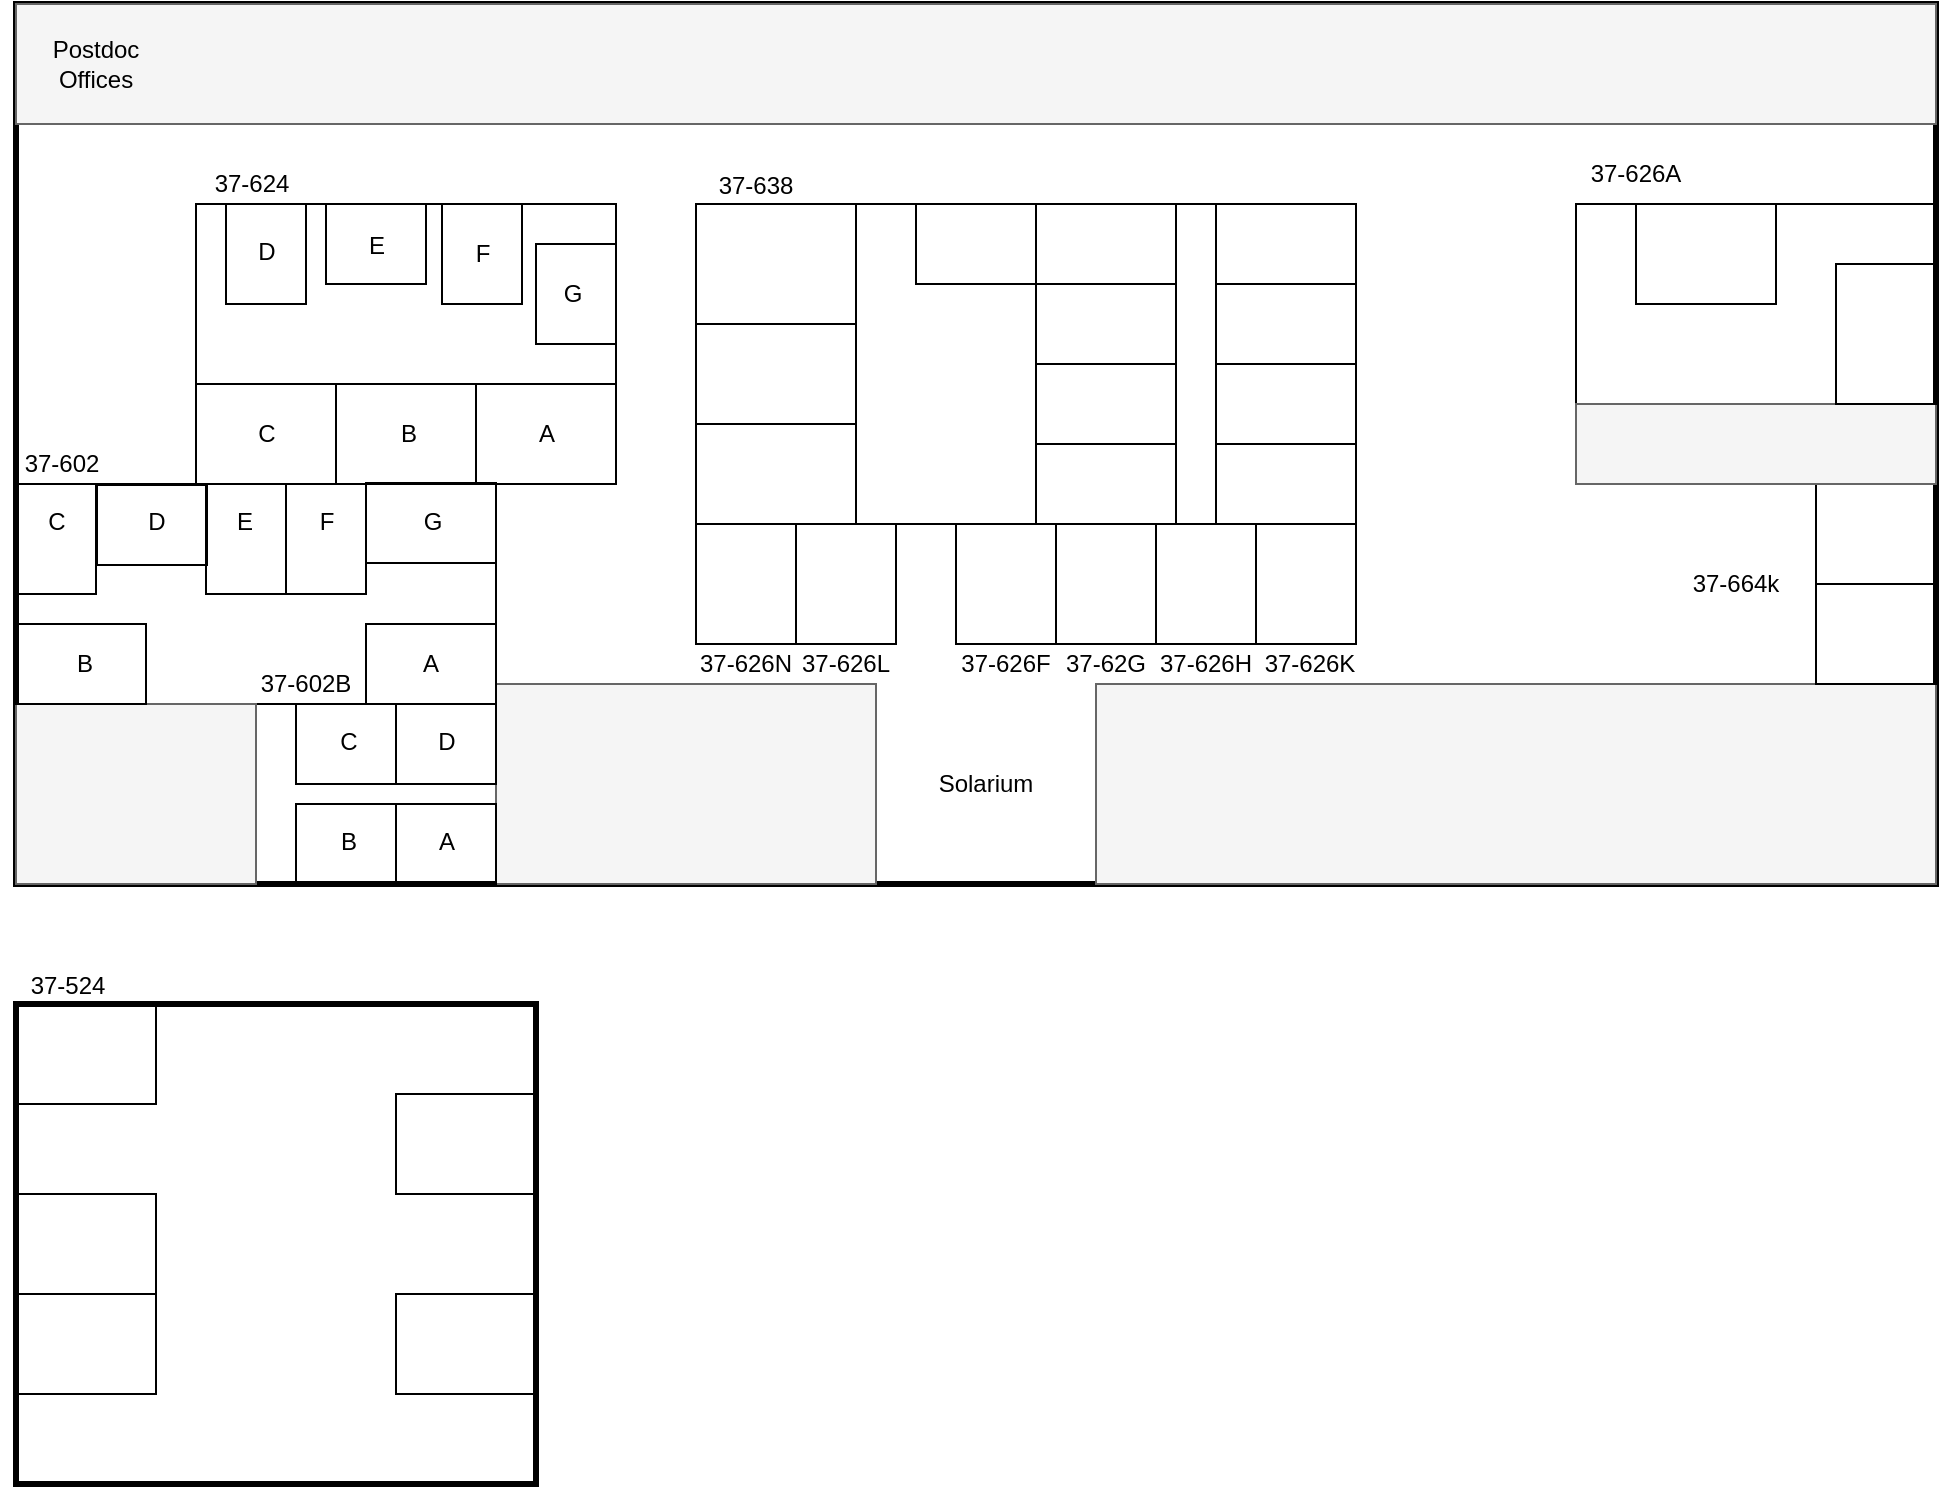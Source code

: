 <mxfile version="24.0.1" type="github">
  <diagram name="Page-1" id="cr1Za1uVQgATXjZ6iJ6d">
    <mxGraphModel dx="744" dy="402" grid="1" gridSize="10" guides="1" tooltips="1" connect="1" arrows="1" fold="1" page="1" pageScale="1" pageWidth="1100" pageHeight="850" math="0" shadow="0">
      <root>
        <mxCell id="0" />
        <mxCell id="1" parent="0" />
        <mxCell id="AhOhHvn87h0xQgYjtJXQ-2" value="" style="rounded=0;whiteSpace=wrap;html=1;fillColor=none;strokeWidth=3;" parent="1" vertex="1">
          <mxGeometry x="60" y="60" width="960" height="440" as="geometry" />
        </mxCell>
        <mxCell id="AhOhHvn87h0xQgYjtJXQ-3" value="" style="rounded=0;whiteSpace=wrap;html=1;strokeWidth=3;fillColor=none;" parent="1" vertex="1">
          <mxGeometry x="60" y="560" width="260" height="240" as="geometry" />
        </mxCell>
        <mxCell id="AhOhHvn87h0xQgYjtJXQ-5" value="" style="rounded=0;whiteSpace=wrap;html=1;fillColor=#f5f5f5;fontColor=#333333;strokeColor=#666666;shadow=0;glass=0;" parent="1" vertex="1">
          <mxGeometry x="60" y="60" width="960" height="60" as="geometry" />
        </mxCell>
        <mxCell id="AhOhHvn87h0xQgYjtJXQ-6" value="Postdoc Offices" style="text;html=1;strokeColor=none;fillColor=none;align=center;verticalAlign=middle;whiteSpace=wrap;rounded=0;" parent="1" vertex="1">
          <mxGeometry x="70" y="75" width="60" height="30" as="geometry" />
        </mxCell>
        <mxCell id="AhOhHvn87h0xQgYjtJXQ-7" value="" style="rounded=0;whiteSpace=wrap;html=1;fillColor=none;" parent="1" vertex="1">
          <mxGeometry x="150" y="160" width="210" height="140" as="geometry" />
        </mxCell>
        <mxCell id="AhOhHvn87h0xQgYjtJXQ-9" value="" style="rounded=0;whiteSpace=wrap;html=1;fillColor=none;" parent="1" vertex="1">
          <mxGeometry x="60" y="300" width="240" height="110" as="geometry" />
        </mxCell>
        <mxCell id="AhOhHvn87h0xQgYjtJXQ-11" value="" style="rounded=0;whiteSpace=wrap;html=1;fillColor=#f5f5f5;fontColor=#333333;strokeColor=#666666;" parent="1" vertex="1">
          <mxGeometry x="300" y="400" width="190" height="100" as="geometry" />
        </mxCell>
        <mxCell id="-M64CqVJRw943yaDAng4-1" value="" style="rounded=0;whiteSpace=wrap;html=1;fillColor=#f5f5f5;fontColor=#333333;strokeColor=#666666;" parent="1" vertex="1">
          <mxGeometry x="600" y="400" width="420" height="100" as="geometry" />
        </mxCell>
        <mxCell id="-M64CqVJRw943yaDAng4-2" value="" style="rounded=0;whiteSpace=wrap;html=1;fillColor=none;" parent="1" vertex="1">
          <mxGeometry x="400" y="160" width="330" height="160" as="geometry" />
        </mxCell>
        <mxCell id="-M64CqVJRw943yaDAng4-3" value="" style="rounded=0;whiteSpace=wrap;html=1;fillColor=none;" parent="1" vertex="1">
          <mxGeometry x="530" y="320" width="50" height="60" as="geometry" />
        </mxCell>
        <mxCell id="-M64CqVJRw943yaDAng4-4" value="" style="rounded=0;whiteSpace=wrap;html=1;fillColor=none;" parent="1" vertex="1">
          <mxGeometry x="400" y="320" width="50" height="60" as="geometry" />
        </mxCell>
        <mxCell id="-M64CqVJRw943yaDAng4-5" value="" style="rounded=0;whiteSpace=wrap;html=1;fillColor=none;" parent="1" vertex="1">
          <mxGeometry x="840" y="160" width="180" height="100" as="geometry" />
        </mxCell>
        <mxCell id="-M64CqVJRw943yaDAng4-6" value="" style="rounded=0;whiteSpace=wrap;html=1;fillColor=none;" parent="1" vertex="1">
          <mxGeometry x="400" y="270" width="80" height="50" as="geometry" />
        </mxCell>
        <mxCell id="-M64CqVJRw943yaDAng4-7" value="" style="rounded=0;whiteSpace=wrap;html=1;fillColor=none;" parent="1" vertex="1">
          <mxGeometry x="400" y="220" width="80" height="50" as="geometry" />
        </mxCell>
        <mxCell id="-M64CqVJRw943yaDAng4-8" value="" style="rounded=0;whiteSpace=wrap;html=1;fillColor=none;" parent="1" vertex="1">
          <mxGeometry x="400" y="160" width="80" height="60" as="geometry" />
        </mxCell>
        <mxCell id="-M64CqVJRw943yaDAng4-9" value="" style="rounded=0;whiteSpace=wrap;html=1;fillColor=none;" parent="1" vertex="1">
          <mxGeometry x="960" y="350" width="60" height="50" as="geometry" />
        </mxCell>
        <mxCell id="-M64CqVJRw943yaDAng4-10" value="" style="rounded=0;whiteSpace=wrap;html=1;fillColor=none;" parent="1" vertex="1">
          <mxGeometry x="960" y="300" width="60" height="50" as="geometry" />
        </mxCell>
        <mxCell id="-M64CqVJRw943yaDAng4-11" value="" style="rounded=0;whiteSpace=wrap;html=1;fillColor=none;" parent="1" vertex="1">
          <mxGeometry x="510" y="160" width="60" height="40" as="geometry" />
        </mxCell>
        <mxCell id="-M64CqVJRw943yaDAng4-12" value="" style="rounded=0;whiteSpace=wrap;html=1;fillColor=none;" parent="1" vertex="1">
          <mxGeometry x="570" y="160" width="70" height="40" as="geometry" />
        </mxCell>
        <mxCell id="-M64CqVJRw943yaDAng4-13" value="" style="rounded=0;whiteSpace=wrap;html=1;fillColor=none;" parent="1" vertex="1">
          <mxGeometry x="660" y="160" width="70" height="40" as="geometry" />
        </mxCell>
        <mxCell id="-M64CqVJRw943yaDAng4-14" value="" style="rounded=0;whiteSpace=wrap;html=1;fillColor=none;" parent="1" vertex="1">
          <mxGeometry x="660" y="200" width="70" height="40" as="geometry" />
        </mxCell>
        <mxCell id="-M64CqVJRw943yaDAng4-15" value="" style="rounded=0;whiteSpace=wrap;html=1;fillColor=none;" parent="1" vertex="1">
          <mxGeometry x="660" y="240" width="70" height="40" as="geometry" />
        </mxCell>
        <mxCell id="-M64CqVJRw943yaDAng4-16" value="" style="rounded=0;whiteSpace=wrap;html=1;fillColor=none;" parent="1" vertex="1">
          <mxGeometry x="660" y="280" width="70" height="40" as="geometry" />
        </mxCell>
        <mxCell id="-M64CqVJRw943yaDAng4-17" value="" style="rounded=0;whiteSpace=wrap;html=1;fillColor=none;" parent="1" vertex="1">
          <mxGeometry x="570" y="200" width="70" height="40" as="geometry" />
        </mxCell>
        <mxCell id="-M64CqVJRw943yaDAng4-18" value="" style="rounded=0;whiteSpace=wrap;html=1;fillColor=none;" parent="1" vertex="1">
          <mxGeometry x="570" y="240" width="70" height="40" as="geometry" />
        </mxCell>
        <mxCell id="-M64CqVJRw943yaDAng4-19" value="" style="rounded=0;whiteSpace=wrap;html=1;fillColor=none;" parent="1" vertex="1">
          <mxGeometry x="570" y="280" width="70" height="40" as="geometry" />
        </mxCell>
        <mxCell id="-M64CqVJRw943yaDAng4-20" value="" style="rounded=0;whiteSpace=wrap;html=1;fillColor=#f5f5f5;fontColor=#333333;strokeColor=#666666;" parent="1" vertex="1">
          <mxGeometry x="60" y="410" width="120" height="90" as="geometry" />
        </mxCell>
        <mxCell id="-M64CqVJRw943yaDAng4-21" value="" style="rounded=0;whiteSpace=wrap;html=1;fillColor=none;" parent="1" vertex="1">
          <mxGeometry x="150" y="250" width="70" height="50" as="geometry" />
        </mxCell>
        <mxCell id="-M64CqVJRw943yaDAng4-22" value="" style="rounded=0;whiteSpace=wrap;html=1;fillColor=none;" parent="1" vertex="1">
          <mxGeometry x="220" y="250" width="70" height="50" as="geometry" />
        </mxCell>
        <mxCell id="-M64CqVJRw943yaDAng4-23" value="" style="rounded=0;whiteSpace=wrap;html=1;fillColor=none;" parent="1" vertex="1">
          <mxGeometry x="290" y="250" width="70" height="50" as="geometry" />
        </mxCell>
        <mxCell id="-M64CqVJRw943yaDAng4-24" value="" style="rounded=0;whiteSpace=wrap;html=1;fillColor=none;" parent="1" vertex="1">
          <mxGeometry x="450" y="320" width="50" height="60" as="geometry" />
        </mxCell>
        <mxCell id="-M64CqVJRw943yaDAng4-25" value="" style="rounded=0;whiteSpace=wrap;html=1;fillColor=none;" parent="1" vertex="1">
          <mxGeometry x="580" y="320" width="50" height="60" as="geometry" />
        </mxCell>
        <mxCell id="-M64CqVJRw943yaDAng4-26" value="" style="rounded=0;whiteSpace=wrap;html=1;fillColor=none;" parent="1" vertex="1">
          <mxGeometry x="630" y="320" width="50" height="60" as="geometry" />
        </mxCell>
        <mxCell id="-M64CqVJRw943yaDAng4-27" value="" style="rounded=0;whiteSpace=wrap;html=1;fillColor=none;" parent="1" vertex="1">
          <mxGeometry x="680" y="320" width="50" height="60" as="geometry" />
        </mxCell>
        <mxCell id="-M64CqVJRw943yaDAng4-28" value="" style="rounded=0;whiteSpace=wrap;html=1;fillColor=#f5f5f5;fontColor=#333333;strokeColor=#666666;" parent="1" vertex="1">
          <mxGeometry x="840" y="260" width="180" height="40" as="geometry" />
        </mxCell>
        <mxCell id="-M64CqVJRw943yaDAng4-29" value="" style="rounded=0;whiteSpace=wrap;html=1;fillColor=none;" parent="1" vertex="1">
          <mxGeometry x="320" y="180" width="40" height="50" as="geometry" />
        </mxCell>
        <mxCell id="-M64CqVJRw943yaDAng4-30" value="" style="rounded=0;whiteSpace=wrap;html=1;fillColor=none;" parent="1" vertex="1">
          <mxGeometry x="273" y="160" width="40" height="50" as="geometry" />
        </mxCell>
        <mxCell id="-M64CqVJRw943yaDAng4-31" value="" style="rounded=0;whiteSpace=wrap;html=1;fillColor=none;rotation=90;" parent="1" vertex="1">
          <mxGeometry x="220" y="155" width="40" height="50" as="geometry" />
        </mxCell>
        <mxCell id="-M64CqVJRw943yaDAng4-32" value="" style="rounded=0;whiteSpace=wrap;html=1;fillColor=none;rotation=0;" parent="1" vertex="1">
          <mxGeometry x="165" y="160" width="40" height="50" as="geometry" />
        </mxCell>
        <mxCell id="-M64CqVJRw943yaDAng4-33" value="" style="rounded=0;whiteSpace=wrap;html=1;fillColor=none;rotation=90;" parent="1" vertex="1">
          <mxGeometry x="255" y="405" width="40" height="50" as="geometry" />
        </mxCell>
        <mxCell id="-M64CqVJRw943yaDAng4-34" value="" style="rounded=0;whiteSpace=wrap;html=1;fillColor=none;rotation=90;" parent="1" vertex="1">
          <mxGeometry x="205" y="405" width="40" height="50" as="geometry" />
        </mxCell>
        <mxCell id="-M64CqVJRw943yaDAng4-35" value="" style="rounded=0;whiteSpace=wrap;html=1;fillColor=none;rotation=90;" parent="1" vertex="1">
          <mxGeometry x="205" y="455" width="40" height="50" as="geometry" />
        </mxCell>
        <mxCell id="-M64CqVJRw943yaDAng4-36" value="" style="rounded=0;whiteSpace=wrap;html=1;fillColor=none;rotation=90;" parent="1" vertex="1">
          <mxGeometry x="255" y="455" width="40" height="50" as="geometry" />
        </mxCell>
        <mxCell id="-M64CqVJRw943yaDAng4-37" value="" style="rounded=0;whiteSpace=wrap;html=1;fillColor=none;rotation=90;" parent="1" vertex="1">
          <mxGeometry x="247.5" y="357.5" width="40" height="65" as="geometry" />
        </mxCell>
        <mxCell id="-M64CqVJRw943yaDAng4-38" value="" style="rounded=0;whiteSpace=wrap;html=1;fillColor=none;rotation=90;" parent="1" vertex="1">
          <mxGeometry x="247.5" y="287" width="40" height="65" as="geometry" />
        </mxCell>
        <mxCell id="-M64CqVJRw943yaDAng4-39" value="" style="rounded=0;whiteSpace=wrap;html=1;fillColor=none;rotation=-180;" parent="1" vertex="1">
          <mxGeometry x="195" y="300" width="40" height="55" as="geometry" />
        </mxCell>
        <mxCell id="-M64CqVJRw943yaDAng4-40" value="" style="rounded=0;whiteSpace=wrap;html=1;fillColor=none;rotation=-180;" parent="1" vertex="1">
          <mxGeometry x="60" y="300" width="40" height="55" as="geometry" />
        </mxCell>
        <mxCell id="-M64CqVJRw943yaDAng4-41" value="" style="rounded=0;whiteSpace=wrap;html=1;fillColor=none;rotation=90;" parent="1" vertex="1">
          <mxGeometry x="72.5" y="357.5" width="40" height="65" as="geometry" />
        </mxCell>
        <mxCell id="-M64CqVJRw943yaDAng4-42" value="" style="rounded=0;whiteSpace=wrap;html=1;fillColor=none;rotation=90;" parent="1" vertex="1">
          <mxGeometry x="108" y="293" width="40" height="55" as="geometry" />
        </mxCell>
        <mxCell id="-M64CqVJRw943yaDAng4-44" value="" style="rounded=0;whiteSpace=wrap;html=1;fillColor=none;rotation=-180;" parent="1" vertex="1">
          <mxGeometry x="155" y="300" width="40" height="55" as="geometry" />
        </mxCell>
        <mxCell id="-M64CqVJRw943yaDAng4-45" value="" style="rounded=0;whiteSpace=wrap;html=1;fillColor=none;" parent="1" vertex="1">
          <mxGeometry x="970" y="190" width="50" height="70" as="geometry" />
        </mxCell>
        <mxCell id="-M64CqVJRw943yaDAng4-46" value="" style="rounded=0;whiteSpace=wrap;html=1;fillColor=none;rotation=90;" parent="1" vertex="1">
          <mxGeometry x="880" y="150" width="50" height="70" as="geometry" />
        </mxCell>
        <mxCell id="-M64CqVJRw943yaDAng4-47" value="" style="rounded=0;whiteSpace=wrap;html=1;fillColor=none;" parent="1" vertex="1">
          <mxGeometry x="60" y="560" width="70" height="50" as="geometry" />
        </mxCell>
        <mxCell id="-M64CqVJRw943yaDAng4-48" value="" style="rounded=0;whiteSpace=wrap;html=1;fillColor=none;" parent="1" vertex="1">
          <mxGeometry x="60" y="655" width="70" height="50" as="geometry" />
        </mxCell>
        <mxCell id="-M64CqVJRw943yaDAng4-49" value="" style="rounded=0;whiteSpace=wrap;html=1;fillColor=none;" parent="1" vertex="1">
          <mxGeometry x="60" y="705" width="70" height="50" as="geometry" />
        </mxCell>
        <mxCell id="-M64CqVJRw943yaDAng4-50" value="" style="rounded=0;whiteSpace=wrap;html=1;fillColor=none;" parent="1" vertex="1">
          <mxGeometry x="250" y="705" width="70" height="50" as="geometry" />
        </mxCell>
        <mxCell id="-M64CqVJRw943yaDAng4-51" value="" style="rounded=0;whiteSpace=wrap;html=1;fillColor=none;" parent="1" vertex="1">
          <mxGeometry x="250" y="605" width="70" height="50" as="geometry" />
        </mxCell>
        <mxCell id="-M64CqVJRw943yaDAng4-55" value="37-624" style="text;html=1;strokeColor=none;fillColor=none;align=center;verticalAlign=middle;whiteSpace=wrap;rounded=0;" parent="1" vertex="1">
          <mxGeometry x="148" y="135" width="60" height="30" as="geometry" />
        </mxCell>
        <mxCell id="-M64CqVJRw943yaDAng4-56" value="37-638" style="text;html=1;strokeColor=none;fillColor=none;align=center;verticalAlign=middle;whiteSpace=wrap;rounded=0;" parent="1" vertex="1">
          <mxGeometry x="400" y="136" width="60" height="30" as="geometry" />
        </mxCell>
        <mxCell id="-M64CqVJRw943yaDAng4-57" value="Solarium" style="text;html=1;strokeColor=none;fillColor=none;align=center;verticalAlign=middle;whiteSpace=wrap;rounded=0;" parent="1" vertex="1">
          <mxGeometry x="515" y="435" width="60" height="30" as="geometry" />
        </mxCell>
        <mxCell id="-M64CqVJRw943yaDAng4-58" value="37-602" style="text;html=1;strokeColor=none;fillColor=none;align=center;verticalAlign=middle;whiteSpace=wrap;rounded=0;" parent="1" vertex="1">
          <mxGeometry x="52.5" y="275" width="60" height="30" as="geometry" />
        </mxCell>
        <mxCell id="-M64CqVJRw943yaDAng4-59" value="37-602B" style="text;html=1;strokeColor=none;fillColor=none;align=center;verticalAlign=middle;whiteSpace=wrap;rounded=0;" parent="1" vertex="1">
          <mxGeometry x="175" y="385" width="60" height="30" as="geometry" />
        </mxCell>
        <mxCell id="-M64CqVJRw943yaDAng4-60" value="37-626N" style="text;html=1;strokeColor=none;fillColor=none;align=center;verticalAlign=middle;whiteSpace=wrap;rounded=0;" parent="1" vertex="1">
          <mxGeometry x="395" y="375" width="60" height="30" as="geometry" />
        </mxCell>
        <mxCell id="-M64CqVJRw943yaDAng4-61" value="37-626L" style="text;html=1;strokeColor=none;fillColor=none;align=center;verticalAlign=middle;whiteSpace=wrap;rounded=0;" parent="1" vertex="1">
          <mxGeometry x="445" y="375" width="60" height="30" as="geometry" />
        </mxCell>
        <mxCell id="-M64CqVJRw943yaDAng4-62" value="37-626F" style="text;html=1;strokeColor=none;fillColor=none;align=center;verticalAlign=middle;whiteSpace=wrap;rounded=0;" parent="1" vertex="1">
          <mxGeometry x="525" y="375" width="60" height="30" as="geometry" />
        </mxCell>
        <mxCell id="-M64CqVJRw943yaDAng4-63" value="37-62G" style="text;html=1;strokeColor=none;fillColor=none;align=center;verticalAlign=middle;whiteSpace=wrap;rounded=0;" parent="1" vertex="1">
          <mxGeometry x="575" y="375" width="60" height="30" as="geometry" />
        </mxCell>
        <mxCell id="-M64CqVJRw943yaDAng4-64" value="37-626H" style="text;html=1;strokeColor=none;fillColor=none;align=center;verticalAlign=middle;whiteSpace=wrap;rounded=0;" parent="1" vertex="1">
          <mxGeometry x="625" y="375" width="60" height="30" as="geometry" />
        </mxCell>
        <mxCell id="-M64CqVJRw943yaDAng4-65" value="37-626K" style="text;html=1;strokeColor=none;fillColor=none;align=center;verticalAlign=middle;whiteSpace=wrap;rounded=0;" parent="1" vertex="1">
          <mxGeometry x="677" y="375" width="60" height="30" as="geometry" />
        </mxCell>
        <mxCell id="-M64CqVJRw943yaDAng4-67" value="37-664k" style="text;html=1;strokeColor=none;fillColor=none;align=center;verticalAlign=middle;whiteSpace=wrap;rounded=0;" parent="1" vertex="1">
          <mxGeometry x="890" y="335" width="60" height="30" as="geometry" />
        </mxCell>
        <mxCell id="-M64CqVJRw943yaDAng4-68" value="37-626A" style="text;html=1;strokeColor=none;fillColor=none;align=center;verticalAlign=middle;whiteSpace=wrap;rounded=0;" parent="1" vertex="1">
          <mxGeometry x="840" y="130" width="60" height="30" as="geometry" />
        </mxCell>
        <mxCell id="-M64CqVJRw943yaDAng4-69" value="37-524" style="text;html=1;strokeColor=none;fillColor=none;align=center;verticalAlign=middle;whiteSpace=wrap;rounded=0;" parent="1" vertex="1">
          <mxGeometry x="55.5" y="536" width="60" height="30" as="geometry" />
        </mxCell>
        <mxCell id="G25YqJeJ3StQM15O_co6-3" value="A" style="text;html=1;strokeColor=none;fillColor=none;align=center;verticalAlign=middle;whiteSpace=wrap;rounded=0;" vertex="1" parent="1">
          <mxGeometry x="316.5" y="260" width="17" height="30" as="geometry" />
        </mxCell>
        <mxCell id="G25YqJeJ3StQM15O_co6-4" value="B" style="text;html=1;strokeColor=none;fillColor=none;align=center;verticalAlign=middle;whiteSpace=wrap;rounded=0;" vertex="1" parent="1">
          <mxGeometry x="247.5" y="260" width="17" height="30" as="geometry" />
        </mxCell>
        <mxCell id="G25YqJeJ3StQM15O_co6-5" value="C" style="text;html=1;strokeColor=none;fillColor=none;align=center;verticalAlign=middle;whiteSpace=wrap;rounded=0;" vertex="1" parent="1">
          <mxGeometry x="176.5" y="260" width="17" height="30" as="geometry" />
        </mxCell>
        <mxCell id="G25YqJeJ3StQM15O_co6-6" value="D" style="text;html=1;strokeColor=none;fillColor=none;align=center;verticalAlign=middle;whiteSpace=wrap;rounded=0;" vertex="1" parent="1">
          <mxGeometry x="176.5" y="169" width="17" height="30" as="geometry" />
        </mxCell>
        <mxCell id="G25YqJeJ3StQM15O_co6-7" value="E" style="text;html=1;strokeColor=none;fillColor=none;align=center;verticalAlign=middle;whiteSpace=wrap;rounded=0;" vertex="1" parent="1">
          <mxGeometry x="231.5" y="166" width="17" height="30" as="geometry" />
        </mxCell>
        <mxCell id="G25YqJeJ3StQM15O_co6-8" value="F" style="text;html=1;strokeColor=none;fillColor=none;align=center;verticalAlign=middle;whiteSpace=wrap;rounded=0;" vertex="1" parent="1">
          <mxGeometry x="284.5" y="170" width="17" height="30" as="geometry" />
        </mxCell>
        <mxCell id="G25YqJeJ3StQM15O_co6-9" value="G" style="text;html=1;strokeColor=none;fillColor=none;align=center;verticalAlign=middle;whiteSpace=wrap;rounded=0;" vertex="1" parent="1">
          <mxGeometry x="330" y="190" width="17" height="30" as="geometry" />
        </mxCell>
        <mxCell id="G25YqJeJ3StQM15O_co6-10" value="A" style="text;html=1;strokeColor=none;fillColor=none;align=center;verticalAlign=middle;whiteSpace=wrap;rounded=0;" vertex="1" parent="1">
          <mxGeometry x="259" y="375" width="17" height="30" as="geometry" />
        </mxCell>
        <mxCell id="G25YqJeJ3StQM15O_co6-11" value="B" style="text;html=1;strokeColor=none;fillColor=none;align=center;verticalAlign=middle;whiteSpace=wrap;rounded=0;" vertex="1" parent="1">
          <mxGeometry x="86" y="375" width="17" height="30" as="geometry" />
        </mxCell>
        <mxCell id="G25YqJeJ3StQM15O_co6-12" value="C" style="text;html=1;strokeColor=none;fillColor=none;align=center;verticalAlign=middle;whiteSpace=wrap;rounded=0;" vertex="1" parent="1">
          <mxGeometry x="72" y="304" width="17" height="30" as="geometry" />
        </mxCell>
        <mxCell id="G25YqJeJ3StQM15O_co6-13" value="D" style="text;html=1;strokeColor=none;fillColor=none;align=center;verticalAlign=middle;whiteSpace=wrap;rounded=0;" vertex="1" parent="1">
          <mxGeometry x="122" y="304" width="17" height="30" as="geometry" />
        </mxCell>
        <mxCell id="G25YqJeJ3StQM15O_co6-14" value="E" style="text;html=1;strokeColor=none;fillColor=none;align=center;verticalAlign=middle;whiteSpace=wrap;rounded=0;" vertex="1" parent="1">
          <mxGeometry x="166" y="304" width="17" height="30" as="geometry" />
        </mxCell>
        <mxCell id="G25YqJeJ3StQM15O_co6-15" value="F" style="text;html=1;strokeColor=none;fillColor=none;align=center;verticalAlign=middle;whiteSpace=wrap;rounded=0;" vertex="1" parent="1">
          <mxGeometry x="207" y="304" width="17" height="30" as="geometry" />
        </mxCell>
        <mxCell id="G25YqJeJ3StQM15O_co6-16" value="G" style="text;html=1;strokeColor=none;fillColor=none;align=center;verticalAlign=middle;whiteSpace=wrap;rounded=0;" vertex="1" parent="1">
          <mxGeometry x="260" y="304" width="17" height="30" as="geometry" />
        </mxCell>
        <mxCell id="G25YqJeJ3StQM15O_co6-17" value="D" style="text;html=1;strokeColor=none;fillColor=none;align=center;verticalAlign=middle;whiteSpace=wrap;rounded=0;" vertex="1" parent="1">
          <mxGeometry x="267" y="414" width="17" height="30" as="geometry" />
        </mxCell>
        <mxCell id="G25YqJeJ3StQM15O_co6-18" value="A" style="text;html=1;strokeColor=none;fillColor=none;align=center;verticalAlign=middle;whiteSpace=wrap;rounded=0;" vertex="1" parent="1">
          <mxGeometry x="267" y="464" width="17" height="30" as="geometry" />
        </mxCell>
        <mxCell id="G25YqJeJ3StQM15O_co6-19" value="B" style="text;html=1;strokeColor=none;fillColor=none;align=center;verticalAlign=middle;whiteSpace=wrap;rounded=0;" vertex="1" parent="1">
          <mxGeometry x="218" y="464" width="17" height="30" as="geometry" />
        </mxCell>
        <mxCell id="G25YqJeJ3StQM15O_co6-20" value="C" style="text;html=1;strokeColor=none;fillColor=none;align=center;verticalAlign=middle;whiteSpace=wrap;rounded=0;" vertex="1" parent="1">
          <mxGeometry x="218" y="414" width="17" height="30" as="geometry" />
        </mxCell>
      </root>
    </mxGraphModel>
  </diagram>
</mxfile>
